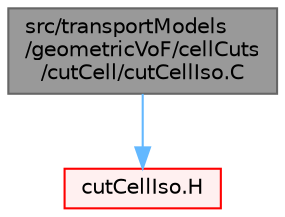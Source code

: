 digraph "src/transportModels/geometricVoF/cellCuts/cutCell/cutCellIso.C"
{
 // LATEX_PDF_SIZE
  bgcolor="transparent";
  edge [fontname=Helvetica,fontsize=10,labelfontname=Helvetica,labelfontsize=10];
  node [fontname=Helvetica,fontsize=10,shape=box,height=0.2,width=0.4];
  Node1 [id="Node000001",label="src/transportModels\l/geometricVoF/cellCuts\l/cutCell/cutCellIso.C",height=0.2,width=0.4,color="gray40", fillcolor="grey60", style="filled", fontcolor="black",tooltip=" "];
  Node1 -> Node2 [id="edge1_Node000001_Node000002",color="steelblue1",style="solid",tooltip=" "];
  Node2 [id="Node000002",label="cutCellIso.H",height=0.2,width=0.4,color="red", fillcolor="#FFF0F0", style="filled",URL="$cutCellIso_8H.html",tooltip=" "];
}
